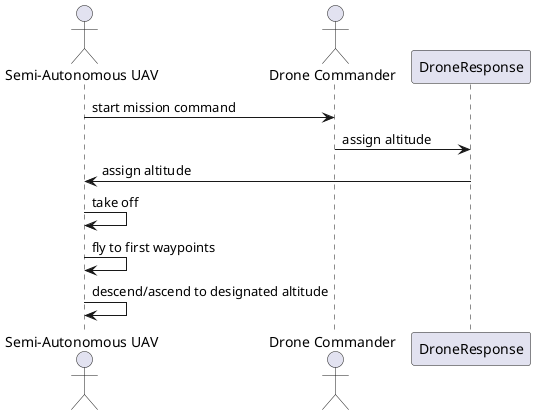 @startuml Synchronized Takeoff Sequence Diagram

actor "Semi-Autonomous UAV" as SAU
actor "Drone Commander" as DC

SAU -> DC: start mission command
DC -> DroneResponse: assign altitude
DroneResponse -> SAU: assign altitude
SAU -> SAU: take off
SAU -> SAU: fly to first waypoints
SAU -> SAU: descend/ascend to designated altitude

@enduml
